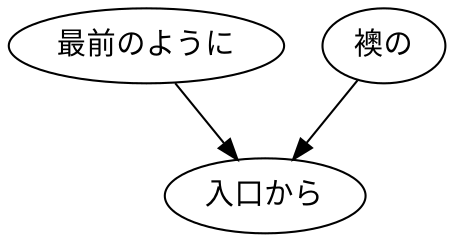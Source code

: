 digraph graph6485 {
	node0 [label="最前のように"];
	node1 [label="襖の"];
	node2 [label="入口から"];
	node0 -> node2;
	node1 -> node2;
}
